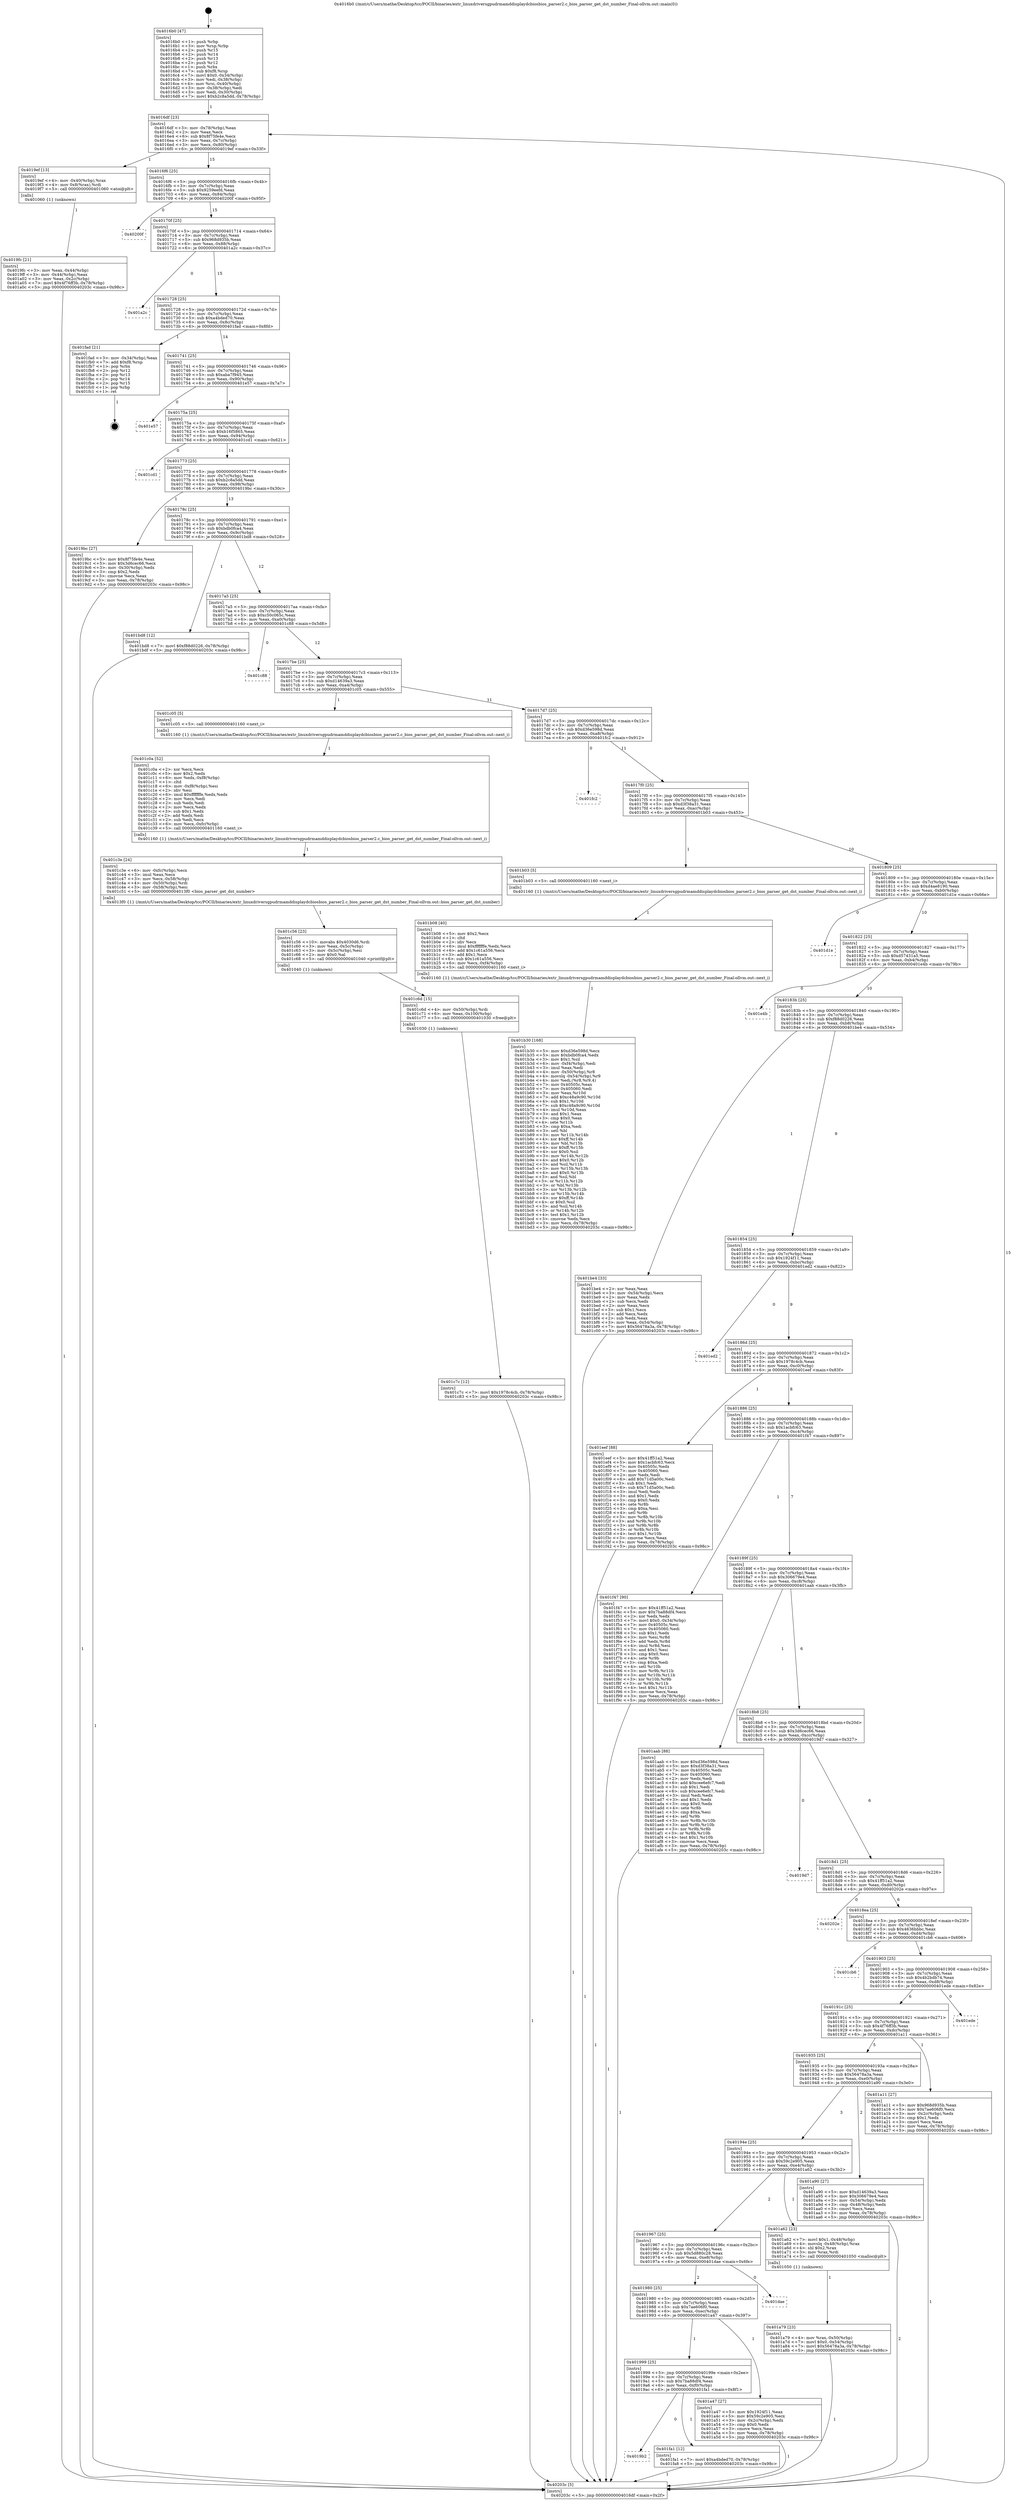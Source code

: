 digraph "0x4016b0" {
  label = "0x4016b0 (/mnt/c/Users/mathe/Desktop/tcc/POCII/binaries/extr_linuxdriversgpudrmamddisplaydcbiosbios_parser2.c_bios_parser_get_dst_number_Final-ollvm.out::main(0))"
  labelloc = "t"
  node[shape=record]

  Entry [label="",width=0.3,height=0.3,shape=circle,fillcolor=black,style=filled]
  "0x4016df" [label="{
     0x4016df [23]\l
     | [instrs]\l
     &nbsp;&nbsp;0x4016df \<+3\>: mov -0x78(%rbp),%eax\l
     &nbsp;&nbsp;0x4016e2 \<+2\>: mov %eax,%ecx\l
     &nbsp;&nbsp;0x4016e4 \<+6\>: sub $0x8f75fe4e,%ecx\l
     &nbsp;&nbsp;0x4016ea \<+3\>: mov %eax,-0x7c(%rbp)\l
     &nbsp;&nbsp;0x4016ed \<+3\>: mov %ecx,-0x80(%rbp)\l
     &nbsp;&nbsp;0x4016f0 \<+6\>: je 00000000004019ef \<main+0x33f\>\l
  }"]
  "0x4019ef" [label="{
     0x4019ef [13]\l
     | [instrs]\l
     &nbsp;&nbsp;0x4019ef \<+4\>: mov -0x40(%rbp),%rax\l
     &nbsp;&nbsp;0x4019f3 \<+4\>: mov 0x8(%rax),%rdi\l
     &nbsp;&nbsp;0x4019f7 \<+5\>: call 0000000000401060 \<atoi@plt\>\l
     | [calls]\l
     &nbsp;&nbsp;0x401060 \{1\} (unknown)\l
  }"]
  "0x4016f6" [label="{
     0x4016f6 [25]\l
     | [instrs]\l
     &nbsp;&nbsp;0x4016f6 \<+5\>: jmp 00000000004016fb \<main+0x4b\>\l
     &nbsp;&nbsp;0x4016fb \<+3\>: mov -0x7c(%rbp),%eax\l
     &nbsp;&nbsp;0x4016fe \<+5\>: sub $0x9259eefd,%eax\l
     &nbsp;&nbsp;0x401703 \<+6\>: mov %eax,-0x84(%rbp)\l
     &nbsp;&nbsp;0x401709 \<+6\>: je 000000000040200f \<main+0x95f\>\l
  }"]
  Exit [label="",width=0.3,height=0.3,shape=circle,fillcolor=black,style=filled,peripheries=2]
  "0x40200f" [label="{
     0x40200f\l
  }", style=dashed]
  "0x40170f" [label="{
     0x40170f [25]\l
     | [instrs]\l
     &nbsp;&nbsp;0x40170f \<+5\>: jmp 0000000000401714 \<main+0x64\>\l
     &nbsp;&nbsp;0x401714 \<+3\>: mov -0x7c(%rbp),%eax\l
     &nbsp;&nbsp;0x401717 \<+5\>: sub $0x968d935b,%eax\l
     &nbsp;&nbsp;0x40171c \<+6\>: mov %eax,-0x88(%rbp)\l
     &nbsp;&nbsp;0x401722 \<+6\>: je 0000000000401a2c \<main+0x37c\>\l
  }"]
  "0x4019b2" [label="{
     0x4019b2\l
  }", style=dashed]
  "0x401a2c" [label="{
     0x401a2c\l
  }", style=dashed]
  "0x401728" [label="{
     0x401728 [25]\l
     | [instrs]\l
     &nbsp;&nbsp;0x401728 \<+5\>: jmp 000000000040172d \<main+0x7d\>\l
     &nbsp;&nbsp;0x40172d \<+3\>: mov -0x7c(%rbp),%eax\l
     &nbsp;&nbsp;0x401730 \<+5\>: sub $0xa4bded70,%eax\l
     &nbsp;&nbsp;0x401735 \<+6\>: mov %eax,-0x8c(%rbp)\l
     &nbsp;&nbsp;0x40173b \<+6\>: je 0000000000401fad \<main+0x8fd\>\l
  }"]
  "0x401fa1" [label="{
     0x401fa1 [12]\l
     | [instrs]\l
     &nbsp;&nbsp;0x401fa1 \<+7\>: movl $0xa4bded70,-0x78(%rbp)\l
     &nbsp;&nbsp;0x401fa8 \<+5\>: jmp 000000000040203c \<main+0x98c\>\l
  }"]
  "0x401fad" [label="{
     0x401fad [21]\l
     | [instrs]\l
     &nbsp;&nbsp;0x401fad \<+3\>: mov -0x34(%rbp),%eax\l
     &nbsp;&nbsp;0x401fb0 \<+7\>: add $0xf8,%rsp\l
     &nbsp;&nbsp;0x401fb7 \<+1\>: pop %rbx\l
     &nbsp;&nbsp;0x401fb8 \<+2\>: pop %r12\l
     &nbsp;&nbsp;0x401fba \<+2\>: pop %r13\l
     &nbsp;&nbsp;0x401fbc \<+2\>: pop %r14\l
     &nbsp;&nbsp;0x401fbe \<+2\>: pop %r15\l
     &nbsp;&nbsp;0x401fc0 \<+1\>: pop %rbp\l
     &nbsp;&nbsp;0x401fc1 \<+1\>: ret\l
  }"]
  "0x401741" [label="{
     0x401741 [25]\l
     | [instrs]\l
     &nbsp;&nbsp;0x401741 \<+5\>: jmp 0000000000401746 \<main+0x96\>\l
     &nbsp;&nbsp;0x401746 \<+3\>: mov -0x7c(%rbp),%eax\l
     &nbsp;&nbsp;0x401749 \<+5\>: sub $0xaba7f945,%eax\l
     &nbsp;&nbsp;0x40174e \<+6\>: mov %eax,-0x90(%rbp)\l
     &nbsp;&nbsp;0x401754 \<+6\>: je 0000000000401e57 \<main+0x7a7\>\l
  }"]
  "0x401c7c" [label="{
     0x401c7c [12]\l
     | [instrs]\l
     &nbsp;&nbsp;0x401c7c \<+7\>: movl $0x1978c4cb,-0x78(%rbp)\l
     &nbsp;&nbsp;0x401c83 \<+5\>: jmp 000000000040203c \<main+0x98c\>\l
  }"]
  "0x401e57" [label="{
     0x401e57\l
  }", style=dashed]
  "0x40175a" [label="{
     0x40175a [25]\l
     | [instrs]\l
     &nbsp;&nbsp;0x40175a \<+5\>: jmp 000000000040175f \<main+0xaf\>\l
     &nbsp;&nbsp;0x40175f \<+3\>: mov -0x7c(%rbp),%eax\l
     &nbsp;&nbsp;0x401762 \<+5\>: sub $0xb16f5865,%eax\l
     &nbsp;&nbsp;0x401767 \<+6\>: mov %eax,-0x94(%rbp)\l
     &nbsp;&nbsp;0x40176d \<+6\>: je 0000000000401cd1 \<main+0x621\>\l
  }"]
  "0x401c6d" [label="{
     0x401c6d [15]\l
     | [instrs]\l
     &nbsp;&nbsp;0x401c6d \<+4\>: mov -0x50(%rbp),%rdi\l
     &nbsp;&nbsp;0x401c71 \<+6\>: mov %eax,-0x100(%rbp)\l
     &nbsp;&nbsp;0x401c77 \<+5\>: call 0000000000401030 \<free@plt\>\l
     | [calls]\l
     &nbsp;&nbsp;0x401030 \{1\} (unknown)\l
  }"]
  "0x401cd1" [label="{
     0x401cd1\l
  }", style=dashed]
  "0x401773" [label="{
     0x401773 [25]\l
     | [instrs]\l
     &nbsp;&nbsp;0x401773 \<+5\>: jmp 0000000000401778 \<main+0xc8\>\l
     &nbsp;&nbsp;0x401778 \<+3\>: mov -0x7c(%rbp),%eax\l
     &nbsp;&nbsp;0x40177b \<+5\>: sub $0xb2c8a5dd,%eax\l
     &nbsp;&nbsp;0x401780 \<+6\>: mov %eax,-0x98(%rbp)\l
     &nbsp;&nbsp;0x401786 \<+6\>: je 00000000004019bc \<main+0x30c\>\l
  }"]
  "0x401c56" [label="{
     0x401c56 [23]\l
     | [instrs]\l
     &nbsp;&nbsp;0x401c56 \<+10\>: movabs $0x4030d6,%rdi\l
     &nbsp;&nbsp;0x401c60 \<+3\>: mov %eax,-0x5c(%rbp)\l
     &nbsp;&nbsp;0x401c63 \<+3\>: mov -0x5c(%rbp),%esi\l
     &nbsp;&nbsp;0x401c66 \<+2\>: mov $0x0,%al\l
     &nbsp;&nbsp;0x401c68 \<+5\>: call 0000000000401040 \<printf@plt\>\l
     | [calls]\l
     &nbsp;&nbsp;0x401040 \{1\} (unknown)\l
  }"]
  "0x4019bc" [label="{
     0x4019bc [27]\l
     | [instrs]\l
     &nbsp;&nbsp;0x4019bc \<+5\>: mov $0x8f75fe4e,%eax\l
     &nbsp;&nbsp;0x4019c1 \<+5\>: mov $0x3d6cec66,%ecx\l
     &nbsp;&nbsp;0x4019c6 \<+3\>: mov -0x30(%rbp),%edx\l
     &nbsp;&nbsp;0x4019c9 \<+3\>: cmp $0x2,%edx\l
     &nbsp;&nbsp;0x4019cc \<+3\>: cmovne %ecx,%eax\l
     &nbsp;&nbsp;0x4019cf \<+3\>: mov %eax,-0x78(%rbp)\l
     &nbsp;&nbsp;0x4019d2 \<+5\>: jmp 000000000040203c \<main+0x98c\>\l
  }"]
  "0x40178c" [label="{
     0x40178c [25]\l
     | [instrs]\l
     &nbsp;&nbsp;0x40178c \<+5\>: jmp 0000000000401791 \<main+0xe1\>\l
     &nbsp;&nbsp;0x401791 \<+3\>: mov -0x7c(%rbp),%eax\l
     &nbsp;&nbsp;0x401794 \<+5\>: sub $0xbdb0fca4,%eax\l
     &nbsp;&nbsp;0x401799 \<+6\>: mov %eax,-0x9c(%rbp)\l
     &nbsp;&nbsp;0x40179f \<+6\>: je 0000000000401bd8 \<main+0x528\>\l
  }"]
  "0x40203c" [label="{
     0x40203c [5]\l
     | [instrs]\l
     &nbsp;&nbsp;0x40203c \<+5\>: jmp 00000000004016df \<main+0x2f\>\l
  }"]
  "0x4016b0" [label="{
     0x4016b0 [47]\l
     | [instrs]\l
     &nbsp;&nbsp;0x4016b0 \<+1\>: push %rbp\l
     &nbsp;&nbsp;0x4016b1 \<+3\>: mov %rsp,%rbp\l
     &nbsp;&nbsp;0x4016b4 \<+2\>: push %r15\l
     &nbsp;&nbsp;0x4016b6 \<+2\>: push %r14\l
     &nbsp;&nbsp;0x4016b8 \<+2\>: push %r13\l
     &nbsp;&nbsp;0x4016ba \<+2\>: push %r12\l
     &nbsp;&nbsp;0x4016bc \<+1\>: push %rbx\l
     &nbsp;&nbsp;0x4016bd \<+7\>: sub $0xf8,%rsp\l
     &nbsp;&nbsp;0x4016c4 \<+7\>: movl $0x0,-0x34(%rbp)\l
     &nbsp;&nbsp;0x4016cb \<+3\>: mov %edi,-0x38(%rbp)\l
     &nbsp;&nbsp;0x4016ce \<+4\>: mov %rsi,-0x40(%rbp)\l
     &nbsp;&nbsp;0x4016d2 \<+3\>: mov -0x38(%rbp),%edi\l
     &nbsp;&nbsp;0x4016d5 \<+3\>: mov %edi,-0x30(%rbp)\l
     &nbsp;&nbsp;0x4016d8 \<+7\>: movl $0xb2c8a5dd,-0x78(%rbp)\l
  }"]
  "0x4019fc" [label="{
     0x4019fc [21]\l
     | [instrs]\l
     &nbsp;&nbsp;0x4019fc \<+3\>: mov %eax,-0x44(%rbp)\l
     &nbsp;&nbsp;0x4019ff \<+3\>: mov -0x44(%rbp),%eax\l
     &nbsp;&nbsp;0x401a02 \<+3\>: mov %eax,-0x2c(%rbp)\l
     &nbsp;&nbsp;0x401a05 \<+7\>: movl $0x4f76ff3b,-0x78(%rbp)\l
     &nbsp;&nbsp;0x401a0c \<+5\>: jmp 000000000040203c \<main+0x98c\>\l
  }"]
  "0x401c3e" [label="{
     0x401c3e [24]\l
     | [instrs]\l
     &nbsp;&nbsp;0x401c3e \<+6\>: mov -0xfc(%rbp),%ecx\l
     &nbsp;&nbsp;0x401c44 \<+3\>: imul %eax,%ecx\l
     &nbsp;&nbsp;0x401c47 \<+3\>: mov %ecx,-0x58(%rbp)\l
     &nbsp;&nbsp;0x401c4a \<+4\>: mov -0x50(%rbp),%rdi\l
     &nbsp;&nbsp;0x401c4e \<+3\>: mov -0x58(%rbp),%esi\l
     &nbsp;&nbsp;0x401c51 \<+5\>: call 00000000004013f0 \<bios_parser_get_dst_number\>\l
     | [calls]\l
     &nbsp;&nbsp;0x4013f0 \{1\} (/mnt/c/Users/mathe/Desktop/tcc/POCII/binaries/extr_linuxdriversgpudrmamddisplaydcbiosbios_parser2.c_bios_parser_get_dst_number_Final-ollvm.out::bios_parser_get_dst_number)\l
  }"]
  "0x401bd8" [label="{
     0x401bd8 [12]\l
     | [instrs]\l
     &nbsp;&nbsp;0x401bd8 \<+7\>: movl $0xf88d0226,-0x78(%rbp)\l
     &nbsp;&nbsp;0x401bdf \<+5\>: jmp 000000000040203c \<main+0x98c\>\l
  }"]
  "0x4017a5" [label="{
     0x4017a5 [25]\l
     | [instrs]\l
     &nbsp;&nbsp;0x4017a5 \<+5\>: jmp 00000000004017aa \<main+0xfa\>\l
     &nbsp;&nbsp;0x4017aa \<+3\>: mov -0x7c(%rbp),%eax\l
     &nbsp;&nbsp;0x4017ad \<+5\>: sub $0xc50c065c,%eax\l
     &nbsp;&nbsp;0x4017b2 \<+6\>: mov %eax,-0xa0(%rbp)\l
     &nbsp;&nbsp;0x4017b8 \<+6\>: je 0000000000401c88 \<main+0x5d8\>\l
  }"]
  "0x401c0a" [label="{
     0x401c0a [52]\l
     | [instrs]\l
     &nbsp;&nbsp;0x401c0a \<+2\>: xor %ecx,%ecx\l
     &nbsp;&nbsp;0x401c0c \<+5\>: mov $0x2,%edx\l
     &nbsp;&nbsp;0x401c11 \<+6\>: mov %edx,-0xf8(%rbp)\l
     &nbsp;&nbsp;0x401c17 \<+1\>: cltd\l
     &nbsp;&nbsp;0x401c18 \<+6\>: mov -0xf8(%rbp),%esi\l
     &nbsp;&nbsp;0x401c1e \<+2\>: idiv %esi\l
     &nbsp;&nbsp;0x401c20 \<+6\>: imul $0xfffffffe,%edx,%edx\l
     &nbsp;&nbsp;0x401c26 \<+2\>: mov %ecx,%edi\l
     &nbsp;&nbsp;0x401c28 \<+2\>: sub %edx,%edi\l
     &nbsp;&nbsp;0x401c2a \<+2\>: mov %ecx,%edx\l
     &nbsp;&nbsp;0x401c2c \<+3\>: sub $0x1,%edx\l
     &nbsp;&nbsp;0x401c2f \<+2\>: add %edx,%edi\l
     &nbsp;&nbsp;0x401c31 \<+2\>: sub %edi,%ecx\l
     &nbsp;&nbsp;0x401c33 \<+6\>: mov %ecx,-0xfc(%rbp)\l
     &nbsp;&nbsp;0x401c39 \<+5\>: call 0000000000401160 \<next_i\>\l
     | [calls]\l
     &nbsp;&nbsp;0x401160 \{1\} (/mnt/c/Users/mathe/Desktop/tcc/POCII/binaries/extr_linuxdriversgpudrmamddisplaydcbiosbios_parser2.c_bios_parser_get_dst_number_Final-ollvm.out::next_i)\l
  }"]
  "0x401c88" [label="{
     0x401c88\l
  }", style=dashed]
  "0x4017be" [label="{
     0x4017be [25]\l
     | [instrs]\l
     &nbsp;&nbsp;0x4017be \<+5\>: jmp 00000000004017c3 \<main+0x113\>\l
     &nbsp;&nbsp;0x4017c3 \<+3\>: mov -0x7c(%rbp),%eax\l
     &nbsp;&nbsp;0x4017c6 \<+5\>: sub $0xd14639a3,%eax\l
     &nbsp;&nbsp;0x4017cb \<+6\>: mov %eax,-0xa4(%rbp)\l
     &nbsp;&nbsp;0x4017d1 \<+6\>: je 0000000000401c05 \<main+0x555\>\l
  }"]
  "0x401b30" [label="{
     0x401b30 [168]\l
     | [instrs]\l
     &nbsp;&nbsp;0x401b30 \<+5\>: mov $0xd36e598d,%ecx\l
     &nbsp;&nbsp;0x401b35 \<+5\>: mov $0xbdb0fca4,%edx\l
     &nbsp;&nbsp;0x401b3a \<+3\>: mov $0x1,%sil\l
     &nbsp;&nbsp;0x401b3d \<+6\>: mov -0xf4(%rbp),%edi\l
     &nbsp;&nbsp;0x401b43 \<+3\>: imul %eax,%edi\l
     &nbsp;&nbsp;0x401b46 \<+4\>: mov -0x50(%rbp),%r8\l
     &nbsp;&nbsp;0x401b4a \<+4\>: movslq -0x54(%rbp),%r9\l
     &nbsp;&nbsp;0x401b4e \<+4\>: mov %edi,(%r8,%r9,4)\l
     &nbsp;&nbsp;0x401b52 \<+7\>: mov 0x40505c,%eax\l
     &nbsp;&nbsp;0x401b59 \<+7\>: mov 0x405060,%edi\l
     &nbsp;&nbsp;0x401b60 \<+3\>: mov %eax,%r10d\l
     &nbsp;&nbsp;0x401b63 \<+7\>: add $0xc48a9c90,%r10d\l
     &nbsp;&nbsp;0x401b6a \<+4\>: sub $0x1,%r10d\l
     &nbsp;&nbsp;0x401b6e \<+7\>: sub $0xc48a9c90,%r10d\l
     &nbsp;&nbsp;0x401b75 \<+4\>: imul %r10d,%eax\l
     &nbsp;&nbsp;0x401b79 \<+3\>: and $0x1,%eax\l
     &nbsp;&nbsp;0x401b7c \<+3\>: cmp $0x0,%eax\l
     &nbsp;&nbsp;0x401b7f \<+4\>: sete %r11b\l
     &nbsp;&nbsp;0x401b83 \<+3\>: cmp $0xa,%edi\l
     &nbsp;&nbsp;0x401b86 \<+3\>: setl %bl\l
     &nbsp;&nbsp;0x401b89 \<+3\>: mov %r11b,%r14b\l
     &nbsp;&nbsp;0x401b8c \<+4\>: xor $0xff,%r14b\l
     &nbsp;&nbsp;0x401b90 \<+3\>: mov %bl,%r15b\l
     &nbsp;&nbsp;0x401b93 \<+4\>: xor $0xff,%r15b\l
     &nbsp;&nbsp;0x401b97 \<+4\>: xor $0x0,%sil\l
     &nbsp;&nbsp;0x401b9b \<+3\>: mov %r14b,%r12b\l
     &nbsp;&nbsp;0x401b9e \<+4\>: and $0x0,%r12b\l
     &nbsp;&nbsp;0x401ba2 \<+3\>: and %sil,%r11b\l
     &nbsp;&nbsp;0x401ba5 \<+3\>: mov %r15b,%r13b\l
     &nbsp;&nbsp;0x401ba8 \<+4\>: and $0x0,%r13b\l
     &nbsp;&nbsp;0x401bac \<+3\>: and %sil,%bl\l
     &nbsp;&nbsp;0x401baf \<+3\>: or %r11b,%r12b\l
     &nbsp;&nbsp;0x401bb2 \<+3\>: or %bl,%r13b\l
     &nbsp;&nbsp;0x401bb5 \<+3\>: xor %r13b,%r12b\l
     &nbsp;&nbsp;0x401bb8 \<+3\>: or %r15b,%r14b\l
     &nbsp;&nbsp;0x401bbb \<+4\>: xor $0xff,%r14b\l
     &nbsp;&nbsp;0x401bbf \<+4\>: or $0x0,%sil\l
     &nbsp;&nbsp;0x401bc3 \<+3\>: and %sil,%r14b\l
     &nbsp;&nbsp;0x401bc6 \<+3\>: or %r14b,%r12b\l
     &nbsp;&nbsp;0x401bc9 \<+4\>: test $0x1,%r12b\l
     &nbsp;&nbsp;0x401bcd \<+3\>: cmovne %edx,%ecx\l
     &nbsp;&nbsp;0x401bd0 \<+3\>: mov %ecx,-0x78(%rbp)\l
     &nbsp;&nbsp;0x401bd3 \<+5\>: jmp 000000000040203c \<main+0x98c\>\l
  }"]
  "0x401c05" [label="{
     0x401c05 [5]\l
     | [instrs]\l
     &nbsp;&nbsp;0x401c05 \<+5\>: call 0000000000401160 \<next_i\>\l
     | [calls]\l
     &nbsp;&nbsp;0x401160 \{1\} (/mnt/c/Users/mathe/Desktop/tcc/POCII/binaries/extr_linuxdriversgpudrmamddisplaydcbiosbios_parser2.c_bios_parser_get_dst_number_Final-ollvm.out::next_i)\l
  }"]
  "0x4017d7" [label="{
     0x4017d7 [25]\l
     | [instrs]\l
     &nbsp;&nbsp;0x4017d7 \<+5\>: jmp 00000000004017dc \<main+0x12c\>\l
     &nbsp;&nbsp;0x4017dc \<+3\>: mov -0x7c(%rbp),%eax\l
     &nbsp;&nbsp;0x4017df \<+5\>: sub $0xd36e598d,%eax\l
     &nbsp;&nbsp;0x4017e4 \<+6\>: mov %eax,-0xa8(%rbp)\l
     &nbsp;&nbsp;0x4017ea \<+6\>: je 0000000000401fc2 \<main+0x912\>\l
  }"]
  "0x401b08" [label="{
     0x401b08 [40]\l
     | [instrs]\l
     &nbsp;&nbsp;0x401b08 \<+5\>: mov $0x2,%ecx\l
     &nbsp;&nbsp;0x401b0d \<+1\>: cltd\l
     &nbsp;&nbsp;0x401b0e \<+2\>: idiv %ecx\l
     &nbsp;&nbsp;0x401b10 \<+6\>: imul $0xfffffffe,%edx,%ecx\l
     &nbsp;&nbsp;0x401b16 \<+6\>: add $0x1c61a556,%ecx\l
     &nbsp;&nbsp;0x401b1c \<+3\>: add $0x1,%ecx\l
     &nbsp;&nbsp;0x401b1f \<+6\>: sub $0x1c61a556,%ecx\l
     &nbsp;&nbsp;0x401b25 \<+6\>: mov %ecx,-0xf4(%rbp)\l
     &nbsp;&nbsp;0x401b2b \<+5\>: call 0000000000401160 \<next_i\>\l
     | [calls]\l
     &nbsp;&nbsp;0x401160 \{1\} (/mnt/c/Users/mathe/Desktop/tcc/POCII/binaries/extr_linuxdriversgpudrmamddisplaydcbiosbios_parser2.c_bios_parser_get_dst_number_Final-ollvm.out::next_i)\l
  }"]
  "0x401fc2" [label="{
     0x401fc2\l
  }", style=dashed]
  "0x4017f0" [label="{
     0x4017f0 [25]\l
     | [instrs]\l
     &nbsp;&nbsp;0x4017f0 \<+5\>: jmp 00000000004017f5 \<main+0x145\>\l
     &nbsp;&nbsp;0x4017f5 \<+3\>: mov -0x7c(%rbp),%eax\l
     &nbsp;&nbsp;0x4017f8 \<+5\>: sub $0xd3f38a31,%eax\l
     &nbsp;&nbsp;0x4017fd \<+6\>: mov %eax,-0xac(%rbp)\l
     &nbsp;&nbsp;0x401803 \<+6\>: je 0000000000401b03 \<main+0x453\>\l
  }"]
  "0x401a79" [label="{
     0x401a79 [23]\l
     | [instrs]\l
     &nbsp;&nbsp;0x401a79 \<+4\>: mov %rax,-0x50(%rbp)\l
     &nbsp;&nbsp;0x401a7d \<+7\>: movl $0x0,-0x54(%rbp)\l
     &nbsp;&nbsp;0x401a84 \<+7\>: movl $0x56478a3a,-0x78(%rbp)\l
     &nbsp;&nbsp;0x401a8b \<+5\>: jmp 000000000040203c \<main+0x98c\>\l
  }"]
  "0x401b03" [label="{
     0x401b03 [5]\l
     | [instrs]\l
     &nbsp;&nbsp;0x401b03 \<+5\>: call 0000000000401160 \<next_i\>\l
     | [calls]\l
     &nbsp;&nbsp;0x401160 \{1\} (/mnt/c/Users/mathe/Desktop/tcc/POCII/binaries/extr_linuxdriversgpudrmamddisplaydcbiosbios_parser2.c_bios_parser_get_dst_number_Final-ollvm.out::next_i)\l
  }"]
  "0x401809" [label="{
     0x401809 [25]\l
     | [instrs]\l
     &nbsp;&nbsp;0x401809 \<+5\>: jmp 000000000040180e \<main+0x15e\>\l
     &nbsp;&nbsp;0x40180e \<+3\>: mov -0x7c(%rbp),%eax\l
     &nbsp;&nbsp;0x401811 \<+5\>: sub $0xd4ae8190,%eax\l
     &nbsp;&nbsp;0x401816 \<+6\>: mov %eax,-0xb0(%rbp)\l
     &nbsp;&nbsp;0x40181c \<+6\>: je 0000000000401d1e \<main+0x66e\>\l
  }"]
  "0x401999" [label="{
     0x401999 [25]\l
     | [instrs]\l
     &nbsp;&nbsp;0x401999 \<+5\>: jmp 000000000040199e \<main+0x2ee\>\l
     &nbsp;&nbsp;0x40199e \<+3\>: mov -0x7c(%rbp),%eax\l
     &nbsp;&nbsp;0x4019a1 \<+5\>: sub $0x7ba88df4,%eax\l
     &nbsp;&nbsp;0x4019a6 \<+6\>: mov %eax,-0xf0(%rbp)\l
     &nbsp;&nbsp;0x4019ac \<+6\>: je 0000000000401fa1 \<main+0x8f1\>\l
  }"]
  "0x401d1e" [label="{
     0x401d1e\l
  }", style=dashed]
  "0x401822" [label="{
     0x401822 [25]\l
     | [instrs]\l
     &nbsp;&nbsp;0x401822 \<+5\>: jmp 0000000000401827 \<main+0x177\>\l
     &nbsp;&nbsp;0x401827 \<+3\>: mov -0x7c(%rbp),%eax\l
     &nbsp;&nbsp;0x40182a \<+5\>: sub $0xd57431a5,%eax\l
     &nbsp;&nbsp;0x40182f \<+6\>: mov %eax,-0xb4(%rbp)\l
     &nbsp;&nbsp;0x401835 \<+6\>: je 0000000000401e4b \<main+0x79b\>\l
  }"]
  "0x401a47" [label="{
     0x401a47 [27]\l
     | [instrs]\l
     &nbsp;&nbsp;0x401a47 \<+5\>: mov $0x1924f11,%eax\l
     &nbsp;&nbsp;0x401a4c \<+5\>: mov $0x59c2e905,%ecx\l
     &nbsp;&nbsp;0x401a51 \<+3\>: mov -0x2c(%rbp),%edx\l
     &nbsp;&nbsp;0x401a54 \<+3\>: cmp $0x0,%edx\l
     &nbsp;&nbsp;0x401a57 \<+3\>: cmove %ecx,%eax\l
     &nbsp;&nbsp;0x401a5a \<+3\>: mov %eax,-0x78(%rbp)\l
     &nbsp;&nbsp;0x401a5d \<+5\>: jmp 000000000040203c \<main+0x98c\>\l
  }"]
  "0x401e4b" [label="{
     0x401e4b\l
  }", style=dashed]
  "0x40183b" [label="{
     0x40183b [25]\l
     | [instrs]\l
     &nbsp;&nbsp;0x40183b \<+5\>: jmp 0000000000401840 \<main+0x190\>\l
     &nbsp;&nbsp;0x401840 \<+3\>: mov -0x7c(%rbp),%eax\l
     &nbsp;&nbsp;0x401843 \<+5\>: sub $0xf88d0226,%eax\l
     &nbsp;&nbsp;0x401848 \<+6\>: mov %eax,-0xb8(%rbp)\l
     &nbsp;&nbsp;0x40184e \<+6\>: je 0000000000401be4 \<main+0x534\>\l
  }"]
  "0x401980" [label="{
     0x401980 [25]\l
     | [instrs]\l
     &nbsp;&nbsp;0x401980 \<+5\>: jmp 0000000000401985 \<main+0x2d5\>\l
     &nbsp;&nbsp;0x401985 \<+3\>: mov -0x7c(%rbp),%eax\l
     &nbsp;&nbsp;0x401988 \<+5\>: sub $0x7ae606f0,%eax\l
     &nbsp;&nbsp;0x40198d \<+6\>: mov %eax,-0xec(%rbp)\l
     &nbsp;&nbsp;0x401993 \<+6\>: je 0000000000401a47 \<main+0x397\>\l
  }"]
  "0x401be4" [label="{
     0x401be4 [33]\l
     | [instrs]\l
     &nbsp;&nbsp;0x401be4 \<+2\>: xor %eax,%eax\l
     &nbsp;&nbsp;0x401be6 \<+3\>: mov -0x54(%rbp),%ecx\l
     &nbsp;&nbsp;0x401be9 \<+2\>: mov %eax,%edx\l
     &nbsp;&nbsp;0x401beb \<+2\>: sub %ecx,%edx\l
     &nbsp;&nbsp;0x401bed \<+2\>: mov %eax,%ecx\l
     &nbsp;&nbsp;0x401bef \<+3\>: sub $0x1,%ecx\l
     &nbsp;&nbsp;0x401bf2 \<+2\>: add %ecx,%edx\l
     &nbsp;&nbsp;0x401bf4 \<+2\>: sub %edx,%eax\l
     &nbsp;&nbsp;0x401bf6 \<+3\>: mov %eax,-0x54(%rbp)\l
     &nbsp;&nbsp;0x401bf9 \<+7\>: movl $0x56478a3a,-0x78(%rbp)\l
     &nbsp;&nbsp;0x401c00 \<+5\>: jmp 000000000040203c \<main+0x98c\>\l
  }"]
  "0x401854" [label="{
     0x401854 [25]\l
     | [instrs]\l
     &nbsp;&nbsp;0x401854 \<+5\>: jmp 0000000000401859 \<main+0x1a9\>\l
     &nbsp;&nbsp;0x401859 \<+3\>: mov -0x7c(%rbp),%eax\l
     &nbsp;&nbsp;0x40185c \<+5\>: sub $0x1924f11,%eax\l
     &nbsp;&nbsp;0x401861 \<+6\>: mov %eax,-0xbc(%rbp)\l
     &nbsp;&nbsp;0x401867 \<+6\>: je 0000000000401ed2 \<main+0x822\>\l
  }"]
  "0x401dae" [label="{
     0x401dae\l
  }", style=dashed]
  "0x401ed2" [label="{
     0x401ed2\l
  }", style=dashed]
  "0x40186d" [label="{
     0x40186d [25]\l
     | [instrs]\l
     &nbsp;&nbsp;0x40186d \<+5\>: jmp 0000000000401872 \<main+0x1c2\>\l
     &nbsp;&nbsp;0x401872 \<+3\>: mov -0x7c(%rbp),%eax\l
     &nbsp;&nbsp;0x401875 \<+5\>: sub $0x1978c4cb,%eax\l
     &nbsp;&nbsp;0x40187a \<+6\>: mov %eax,-0xc0(%rbp)\l
     &nbsp;&nbsp;0x401880 \<+6\>: je 0000000000401eef \<main+0x83f\>\l
  }"]
  "0x401967" [label="{
     0x401967 [25]\l
     | [instrs]\l
     &nbsp;&nbsp;0x401967 \<+5\>: jmp 000000000040196c \<main+0x2bc\>\l
     &nbsp;&nbsp;0x40196c \<+3\>: mov -0x7c(%rbp),%eax\l
     &nbsp;&nbsp;0x40196f \<+5\>: sub $0x5d880c28,%eax\l
     &nbsp;&nbsp;0x401974 \<+6\>: mov %eax,-0xe8(%rbp)\l
     &nbsp;&nbsp;0x40197a \<+6\>: je 0000000000401dae \<main+0x6fe\>\l
  }"]
  "0x401eef" [label="{
     0x401eef [88]\l
     | [instrs]\l
     &nbsp;&nbsp;0x401eef \<+5\>: mov $0x41ff51a2,%eax\l
     &nbsp;&nbsp;0x401ef4 \<+5\>: mov $0x1acbfc63,%ecx\l
     &nbsp;&nbsp;0x401ef9 \<+7\>: mov 0x40505c,%edx\l
     &nbsp;&nbsp;0x401f00 \<+7\>: mov 0x405060,%esi\l
     &nbsp;&nbsp;0x401f07 \<+2\>: mov %edx,%edi\l
     &nbsp;&nbsp;0x401f09 \<+6\>: add $0x71d5a00c,%edi\l
     &nbsp;&nbsp;0x401f0f \<+3\>: sub $0x1,%edi\l
     &nbsp;&nbsp;0x401f12 \<+6\>: sub $0x71d5a00c,%edi\l
     &nbsp;&nbsp;0x401f18 \<+3\>: imul %edi,%edx\l
     &nbsp;&nbsp;0x401f1b \<+3\>: and $0x1,%edx\l
     &nbsp;&nbsp;0x401f1e \<+3\>: cmp $0x0,%edx\l
     &nbsp;&nbsp;0x401f21 \<+4\>: sete %r8b\l
     &nbsp;&nbsp;0x401f25 \<+3\>: cmp $0xa,%esi\l
     &nbsp;&nbsp;0x401f28 \<+4\>: setl %r9b\l
     &nbsp;&nbsp;0x401f2c \<+3\>: mov %r8b,%r10b\l
     &nbsp;&nbsp;0x401f2f \<+3\>: and %r9b,%r10b\l
     &nbsp;&nbsp;0x401f32 \<+3\>: xor %r9b,%r8b\l
     &nbsp;&nbsp;0x401f35 \<+3\>: or %r8b,%r10b\l
     &nbsp;&nbsp;0x401f38 \<+4\>: test $0x1,%r10b\l
     &nbsp;&nbsp;0x401f3c \<+3\>: cmovne %ecx,%eax\l
     &nbsp;&nbsp;0x401f3f \<+3\>: mov %eax,-0x78(%rbp)\l
     &nbsp;&nbsp;0x401f42 \<+5\>: jmp 000000000040203c \<main+0x98c\>\l
  }"]
  "0x401886" [label="{
     0x401886 [25]\l
     | [instrs]\l
     &nbsp;&nbsp;0x401886 \<+5\>: jmp 000000000040188b \<main+0x1db\>\l
     &nbsp;&nbsp;0x40188b \<+3\>: mov -0x7c(%rbp),%eax\l
     &nbsp;&nbsp;0x40188e \<+5\>: sub $0x1acbfc63,%eax\l
     &nbsp;&nbsp;0x401893 \<+6\>: mov %eax,-0xc4(%rbp)\l
     &nbsp;&nbsp;0x401899 \<+6\>: je 0000000000401f47 \<main+0x897\>\l
  }"]
  "0x401a62" [label="{
     0x401a62 [23]\l
     | [instrs]\l
     &nbsp;&nbsp;0x401a62 \<+7\>: movl $0x1,-0x48(%rbp)\l
     &nbsp;&nbsp;0x401a69 \<+4\>: movslq -0x48(%rbp),%rax\l
     &nbsp;&nbsp;0x401a6d \<+4\>: shl $0x2,%rax\l
     &nbsp;&nbsp;0x401a71 \<+3\>: mov %rax,%rdi\l
     &nbsp;&nbsp;0x401a74 \<+5\>: call 0000000000401050 \<malloc@plt\>\l
     | [calls]\l
     &nbsp;&nbsp;0x401050 \{1\} (unknown)\l
  }"]
  "0x401f47" [label="{
     0x401f47 [90]\l
     | [instrs]\l
     &nbsp;&nbsp;0x401f47 \<+5\>: mov $0x41ff51a2,%eax\l
     &nbsp;&nbsp;0x401f4c \<+5\>: mov $0x7ba88df4,%ecx\l
     &nbsp;&nbsp;0x401f51 \<+2\>: xor %edx,%edx\l
     &nbsp;&nbsp;0x401f53 \<+7\>: movl $0x0,-0x34(%rbp)\l
     &nbsp;&nbsp;0x401f5a \<+7\>: mov 0x40505c,%esi\l
     &nbsp;&nbsp;0x401f61 \<+7\>: mov 0x405060,%edi\l
     &nbsp;&nbsp;0x401f68 \<+3\>: sub $0x1,%edx\l
     &nbsp;&nbsp;0x401f6b \<+3\>: mov %esi,%r8d\l
     &nbsp;&nbsp;0x401f6e \<+3\>: add %edx,%r8d\l
     &nbsp;&nbsp;0x401f71 \<+4\>: imul %r8d,%esi\l
     &nbsp;&nbsp;0x401f75 \<+3\>: and $0x1,%esi\l
     &nbsp;&nbsp;0x401f78 \<+3\>: cmp $0x0,%esi\l
     &nbsp;&nbsp;0x401f7b \<+4\>: sete %r9b\l
     &nbsp;&nbsp;0x401f7f \<+3\>: cmp $0xa,%edi\l
     &nbsp;&nbsp;0x401f82 \<+4\>: setl %r10b\l
     &nbsp;&nbsp;0x401f86 \<+3\>: mov %r9b,%r11b\l
     &nbsp;&nbsp;0x401f89 \<+3\>: and %r10b,%r11b\l
     &nbsp;&nbsp;0x401f8c \<+3\>: xor %r10b,%r9b\l
     &nbsp;&nbsp;0x401f8f \<+3\>: or %r9b,%r11b\l
     &nbsp;&nbsp;0x401f92 \<+4\>: test $0x1,%r11b\l
     &nbsp;&nbsp;0x401f96 \<+3\>: cmovne %ecx,%eax\l
     &nbsp;&nbsp;0x401f99 \<+3\>: mov %eax,-0x78(%rbp)\l
     &nbsp;&nbsp;0x401f9c \<+5\>: jmp 000000000040203c \<main+0x98c\>\l
  }"]
  "0x40189f" [label="{
     0x40189f [25]\l
     | [instrs]\l
     &nbsp;&nbsp;0x40189f \<+5\>: jmp 00000000004018a4 \<main+0x1f4\>\l
     &nbsp;&nbsp;0x4018a4 \<+3\>: mov -0x7c(%rbp),%eax\l
     &nbsp;&nbsp;0x4018a7 \<+5\>: sub $0x306679e4,%eax\l
     &nbsp;&nbsp;0x4018ac \<+6\>: mov %eax,-0xc8(%rbp)\l
     &nbsp;&nbsp;0x4018b2 \<+6\>: je 0000000000401aab \<main+0x3fb\>\l
  }"]
  "0x40194e" [label="{
     0x40194e [25]\l
     | [instrs]\l
     &nbsp;&nbsp;0x40194e \<+5\>: jmp 0000000000401953 \<main+0x2a3\>\l
     &nbsp;&nbsp;0x401953 \<+3\>: mov -0x7c(%rbp),%eax\l
     &nbsp;&nbsp;0x401956 \<+5\>: sub $0x59c2e905,%eax\l
     &nbsp;&nbsp;0x40195b \<+6\>: mov %eax,-0xe4(%rbp)\l
     &nbsp;&nbsp;0x401961 \<+6\>: je 0000000000401a62 \<main+0x3b2\>\l
  }"]
  "0x401aab" [label="{
     0x401aab [88]\l
     | [instrs]\l
     &nbsp;&nbsp;0x401aab \<+5\>: mov $0xd36e598d,%eax\l
     &nbsp;&nbsp;0x401ab0 \<+5\>: mov $0xd3f38a31,%ecx\l
     &nbsp;&nbsp;0x401ab5 \<+7\>: mov 0x40505c,%edx\l
     &nbsp;&nbsp;0x401abc \<+7\>: mov 0x405060,%esi\l
     &nbsp;&nbsp;0x401ac3 \<+2\>: mov %edx,%edi\l
     &nbsp;&nbsp;0x401ac5 \<+6\>: add $0xcee6efc7,%edi\l
     &nbsp;&nbsp;0x401acb \<+3\>: sub $0x1,%edi\l
     &nbsp;&nbsp;0x401ace \<+6\>: sub $0xcee6efc7,%edi\l
     &nbsp;&nbsp;0x401ad4 \<+3\>: imul %edi,%edx\l
     &nbsp;&nbsp;0x401ad7 \<+3\>: and $0x1,%edx\l
     &nbsp;&nbsp;0x401ada \<+3\>: cmp $0x0,%edx\l
     &nbsp;&nbsp;0x401add \<+4\>: sete %r8b\l
     &nbsp;&nbsp;0x401ae1 \<+3\>: cmp $0xa,%esi\l
     &nbsp;&nbsp;0x401ae4 \<+4\>: setl %r9b\l
     &nbsp;&nbsp;0x401ae8 \<+3\>: mov %r8b,%r10b\l
     &nbsp;&nbsp;0x401aeb \<+3\>: and %r9b,%r10b\l
     &nbsp;&nbsp;0x401aee \<+3\>: xor %r9b,%r8b\l
     &nbsp;&nbsp;0x401af1 \<+3\>: or %r8b,%r10b\l
     &nbsp;&nbsp;0x401af4 \<+4\>: test $0x1,%r10b\l
     &nbsp;&nbsp;0x401af8 \<+3\>: cmovne %ecx,%eax\l
     &nbsp;&nbsp;0x401afb \<+3\>: mov %eax,-0x78(%rbp)\l
     &nbsp;&nbsp;0x401afe \<+5\>: jmp 000000000040203c \<main+0x98c\>\l
  }"]
  "0x4018b8" [label="{
     0x4018b8 [25]\l
     | [instrs]\l
     &nbsp;&nbsp;0x4018b8 \<+5\>: jmp 00000000004018bd \<main+0x20d\>\l
     &nbsp;&nbsp;0x4018bd \<+3\>: mov -0x7c(%rbp),%eax\l
     &nbsp;&nbsp;0x4018c0 \<+5\>: sub $0x3d6cec66,%eax\l
     &nbsp;&nbsp;0x4018c5 \<+6\>: mov %eax,-0xcc(%rbp)\l
     &nbsp;&nbsp;0x4018cb \<+6\>: je 00000000004019d7 \<main+0x327\>\l
  }"]
  "0x401a90" [label="{
     0x401a90 [27]\l
     | [instrs]\l
     &nbsp;&nbsp;0x401a90 \<+5\>: mov $0xd14639a3,%eax\l
     &nbsp;&nbsp;0x401a95 \<+5\>: mov $0x306679e4,%ecx\l
     &nbsp;&nbsp;0x401a9a \<+3\>: mov -0x54(%rbp),%edx\l
     &nbsp;&nbsp;0x401a9d \<+3\>: cmp -0x48(%rbp),%edx\l
     &nbsp;&nbsp;0x401aa0 \<+3\>: cmovl %ecx,%eax\l
     &nbsp;&nbsp;0x401aa3 \<+3\>: mov %eax,-0x78(%rbp)\l
     &nbsp;&nbsp;0x401aa6 \<+5\>: jmp 000000000040203c \<main+0x98c\>\l
  }"]
  "0x4019d7" [label="{
     0x4019d7\l
  }", style=dashed]
  "0x4018d1" [label="{
     0x4018d1 [25]\l
     | [instrs]\l
     &nbsp;&nbsp;0x4018d1 \<+5\>: jmp 00000000004018d6 \<main+0x226\>\l
     &nbsp;&nbsp;0x4018d6 \<+3\>: mov -0x7c(%rbp),%eax\l
     &nbsp;&nbsp;0x4018d9 \<+5\>: sub $0x41ff51a2,%eax\l
     &nbsp;&nbsp;0x4018de \<+6\>: mov %eax,-0xd0(%rbp)\l
     &nbsp;&nbsp;0x4018e4 \<+6\>: je 000000000040202e \<main+0x97e\>\l
  }"]
  "0x401935" [label="{
     0x401935 [25]\l
     | [instrs]\l
     &nbsp;&nbsp;0x401935 \<+5\>: jmp 000000000040193a \<main+0x28a\>\l
     &nbsp;&nbsp;0x40193a \<+3\>: mov -0x7c(%rbp),%eax\l
     &nbsp;&nbsp;0x40193d \<+5\>: sub $0x56478a3a,%eax\l
     &nbsp;&nbsp;0x401942 \<+6\>: mov %eax,-0xe0(%rbp)\l
     &nbsp;&nbsp;0x401948 \<+6\>: je 0000000000401a90 \<main+0x3e0\>\l
  }"]
  "0x40202e" [label="{
     0x40202e\l
  }", style=dashed]
  "0x4018ea" [label="{
     0x4018ea [25]\l
     | [instrs]\l
     &nbsp;&nbsp;0x4018ea \<+5\>: jmp 00000000004018ef \<main+0x23f\>\l
     &nbsp;&nbsp;0x4018ef \<+3\>: mov -0x7c(%rbp),%eax\l
     &nbsp;&nbsp;0x4018f2 \<+5\>: sub $0x4636bbbc,%eax\l
     &nbsp;&nbsp;0x4018f7 \<+6\>: mov %eax,-0xd4(%rbp)\l
     &nbsp;&nbsp;0x4018fd \<+6\>: je 0000000000401cb6 \<main+0x606\>\l
  }"]
  "0x401a11" [label="{
     0x401a11 [27]\l
     | [instrs]\l
     &nbsp;&nbsp;0x401a11 \<+5\>: mov $0x968d935b,%eax\l
     &nbsp;&nbsp;0x401a16 \<+5\>: mov $0x7ae606f0,%ecx\l
     &nbsp;&nbsp;0x401a1b \<+3\>: mov -0x2c(%rbp),%edx\l
     &nbsp;&nbsp;0x401a1e \<+3\>: cmp $0x1,%edx\l
     &nbsp;&nbsp;0x401a21 \<+3\>: cmovl %ecx,%eax\l
     &nbsp;&nbsp;0x401a24 \<+3\>: mov %eax,-0x78(%rbp)\l
     &nbsp;&nbsp;0x401a27 \<+5\>: jmp 000000000040203c \<main+0x98c\>\l
  }"]
  "0x401cb6" [label="{
     0x401cb6\l
  }", style=dashed]
  "0x401903" [label="{
     0x401903 [25]\l
     | [instrs]\l
     &nbsp;&nbsp;0x401903 \<+5\>: jmp 0000000000401908 \<main+0x258\>\l
     &nbsp;&nbsp;0x401908 \<+3\>: mov -0x7c(%rbp),%eax\l
     &nbsp;&nbsp;0x40190b \<+5\>: sub $0x4b2bdb74,%eax\l
     &nbsp;&nbsp;0x401910 \<+6\>: mov %eax,-0xd8(%rbp)\l
     &nbsp;&nbsp;0x401916 \<+6\>: je 0000000000401ede \<main+0x82e\>\l
  }"]
  "0x40191c" [label="{
     0x40191c [25]\l
     | [instrs]\l
     &nbsp;&nbsp;0x40191c \<+5\>: jmp 0000000000401921 \<main+0x271\>\l
     &nbsp;&nbsp;0x401921 \<+3\>: mov -0x7c(%rbp),%eax\l
     &nbsp;&nbsp;0x401924 \<+5\>: sub $0x4f76ff3b,%eax\l
     &nbsp;&nbsp;0x401929 \<+6\>: mov %eax,-0xdc(%rbp)\l
     &nbsp;&nbsp;0x40192f \<+6\>: je 0000000000401a11 \<main+0x361\>\l
  }"]
  "0x401ede" [label="{
     0x401ede\l
  }", style=dashed]
  Entry -> "0x4016b0" [label=" 1"]
  "0x4016df" -> "0x4019ef" [label=" 1"]
  "0x4016df" -> "0x4016f6" [label=" 15"]
  "0x401fad" -> Exit [label=" 1"]
  "0x4016f6" -> "0x40200f" [label=" 0"]
  "0x4016f6" -> "0x40170f" [label=" 15"]
  "0x401fa1" -> "0x40203c" [label=" 1"]
  "0x40170f" -> "0x401a2c" [label=" 0"]
  "0x40170f" -> "0x401728" [label=" 15"]
  "0x401999" -> "0x4019b2" [label=" 0"]
  "0x401728" -> "0x401fad" [label=" 1"]
  "0x401728" -> "0x401741" [label=" 14"]
  "0x401999" -> "0x401fa1" [label=" 1"]
  "0x401741" -> "0x401e57" [label=" 0"]
  "0x401741" -> "0x40175a" [label=" 14"]
  "0x401f47" -> "0x40203c" [label=" 1"]
  "0x40175a" -> "0x401cd1" [label=" 0"]
  "0x40175a" -> "0x401773" [label=" 14"]
  "0x401eef" -> "0x40203c" [label=" 1"]
  "0x401773" -> "0x4019bc" [label=" 1"]
  "0x401773" -> "0x40178c" [label=" 13"]
  "0x4019bc" -> "0x40203c" [label=" 1"]
  "0x4016b0" -> "0x4016df" [label=" 1"]
  "0x40203c" -> "0x4016df" [label=" 15"]
  "0x4019ef" -> "0x4019fc" [label=" 1"]
  "0x4019fc" -> "0x40203c" [label=" 1"]
  "0x401c7c" -> "0x40203c" [label=" 1"]
  "0x40178c" -> "0x401bd8" [label=" 1"]
  "0x40178c" -> "0x4017a5" [label=" 12"]
  "0x401c6d" -> "0x401c7c" [label=" 1"]
  "0x4017a5" -> "0x401c88" [label=" 0"]
  "0x4017a5" -> "0x4017be" [label=" 12"]
  "0x401c56" -> "0x401c6d" [label=" 1"]
  "0x4017be" -> "0x401c05" [label=" 1"]
  "0x4017be" -> "0x4017d7" [label=" 11"]
  "0x401c3e" -> "0x401c56" [label=" 1"]
  "0x4017d7" -> "0x401fc2" [label=" 0"]
  "0x4017d7" -> "0x4017f0" [label=" 11"]
  "0x401c0a" -> "0x401c3e" [label=" 1"]
  "0x4017f0" -> "0x401b03" [label=" 1"]
  "0x4017f0" -> "0x401809" [label=" 10"]
  "0x401c05" -> "0x401c0a" [label=" 1"]
  "0x401809" -> "0x401d1e" [label=" 0"]
  "0x401809" -> "0x401822" [label=" 10"]
  "0x401be4" -> "0x40203c" [label=" 1"]
  "0x401822" -> "0x401e4b" [label=" 0"]
  "0x401822" -> "0x40183b" [label=" 10"]
  "0x401bd8" -> "0x40203c" [label=" 1"]
  "0x40183b" -> "0x401be4" [label=" 1"]
  "0x40183b" -> "0x401854" [label=" 9"]
  "0x401b08" -> "0x401b30" [label=" 1"]
  "0x401854" -> "0x401ed2" [label=" 0"]
  "0x401854" -> "0x40186d" [label=" 9"]
  "0x401b03" -> "0x401b08" [label=" 1"]
  "0x40186d" -> "0x401eef" [label=" 1"]
  "0x40186d" -> "0x401886" [label=" 8"]
  "0x401a90" -> "0x40203c" [label=" 2"]
  "0x401886" -> "0x401f47" [label=" 1"]
  "0x401886" -> "0x40189f" [label=" 7"]
  "0x401a79" -> "0x40203c" [label=" 1"]
  "0x40189f" -> "0x401aab" [label=" 1"]
  "0x40189f" -> "0x4018b8" [label=" 6"]
  "0x401a47" -> "0x40203c" [label=" 1"]
  "0x4018b8" -> "0x4019d7" [label=" 0"]
  "0x4018b8" -> "0x4018d1" [label=" 6"]
  "0x401980" -> "0x401999" [label=" 1"]
  "0x4018d1" -> "0x40202e" [label=" 0"]
  "0x4018d1" -> "0x4018ea" [label=" 6"]
  "0x401b30" -> "0x40203c" [label=" 1"]
  "0x4018ea" -> "0x401cb6" [label=" 0"]
  "0x4018ea" -> "0x401903" [label=" 6"]
  "0x401967" -> "0x401980" [label=" 2"]
  "0x401903" -> "0x401ede" [label=" 0"]
  "0x401903" -> "0x40191c" [label=" 6"]
  "0x401967" -> "0x401dae" [label=" 0"]
  "0x40191c" -> "0x401a11" [label=" 1"]
  "0x40191c" -> "0x401935" [label=" 5"]
  "0x401a11" -> "0x40203c" [label=" 1"]
  "0x401980" -> "0x401a47" [label=" 1"]
  "0x401935" -> "0x401a90" [label=" 2"]
  "0x401935" -> "0x40194e" [label=" 3"]
  "0x401a62" -> "0x401a79" [label=" 1"]
  "0x40194e" -> "0x401a62" [label=" 1"]
  "0x40194e" -> "0x401967" [label=" 2"]
  "0x401aab" -> "0x40203c" [label=" 1"]
}

